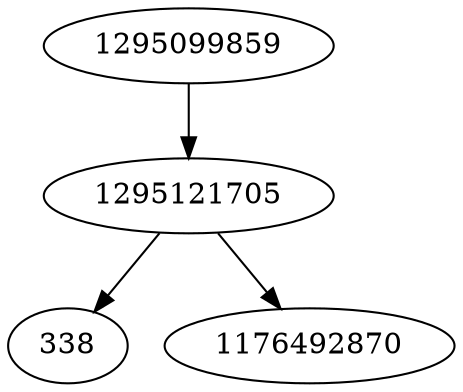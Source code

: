 strict digraph  {
1295121705;
338;
1295099859;
1176492870;
1295121705 -> 1176492870;
1295121705 -> 338;
1295099859 -> 1295121705;
}
